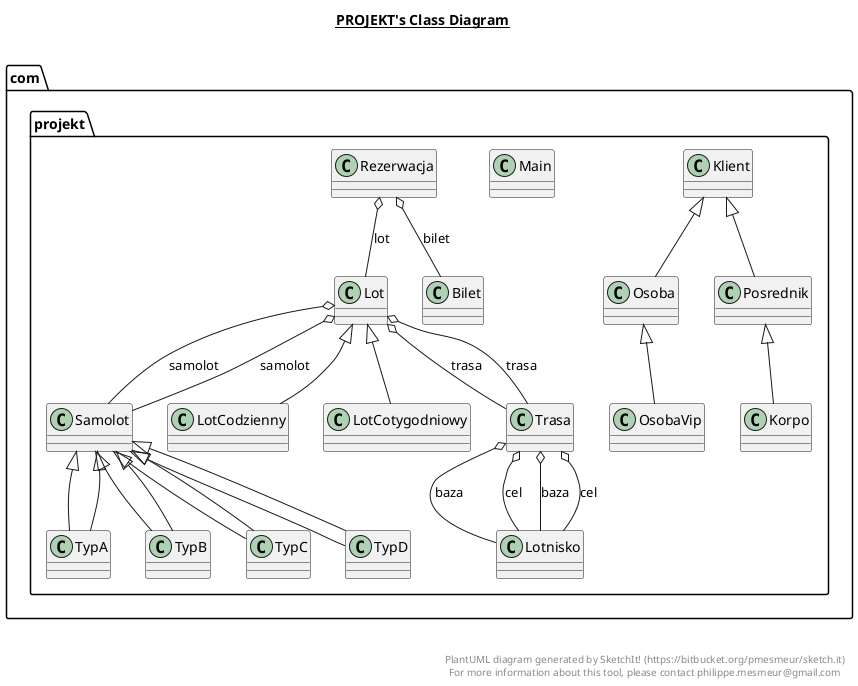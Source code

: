 @startuml

title __PROJEKT's Class Diagram__\n

  namespace com.projekt {
    class com.projekt.Bilet {
    }
  }
  

  namespace com.projekt {
    class com.projekt.Klient {
    }
  }
  

  namespace com.projekt {
    class com.projekt.Korpo {
    }
  }
  

  namespace com.projekt {
    class com.projekt.Lot {
    }
  }
  

  namespace com.projekt {
    class com.projekt.Lot {
    }
  }
  

  namespace com.projekt {
    class com.projekt.LotCodzienny {
    }
  }
  

  namespace com.projekt {
    class com.projekt.LotCotygodniowy {
    }
  }
  

  namespace com.projekt {
    class com.projekt.Lotnisko {
    }
  }
  

  namespace com.projekt {
    class com.projekt.Main {
    }
  }
  

  namespace com.projekt {
    class com.projekt.Main {
    }
  }
  

  namespace com.projekt {
    class com.projekt.Osoba {
    }
  }
  

  namespace com.projekt {
    class com.projekt.OsobaVip {
    }
  }
  

  namespace com.projekt {
    class com.projekt.Posrednik {
    }
  }
  

  namespace com.projekt {
    class com.projekt.Rezerwacja {
    }
  }
  

  namespace com.projekt {
    class com.projekt.Samolot {
    }
  }
  

  namespace com.projekt {
    class com.projekt.Samolot {
    }
  }
  

  namespace com.projekt {
    class com.projekt.Trasa {
    }
  }
  

  namespace com.projekt {
    class com.projekt.Trasa {
    }
  }
  

  namespace com.projekt {
    class com.projekt.TypA {
    }
  }
  

  namespace com.projekt {
    class com.projekt.TypA {
    }
  }
  

  namespace com.projekt {
    class com.projekt.TypB {
    }
  }
  

  namespace com.projekt {
    class com.projekt.TypB {
    }
  }
  

  namespace com.projekt {
    class com.projekt.TypC {
    }
  }
  

  namespace com.projekt {
    class com.projekt.TypC {
    }
  }
  

  namespace com.projekt {
    class com.projekt.TypD {
    }
  }
  

  namespace com.projekt {
    class com.projekt.TypD {
    }
  }
  

  com.projekt.Korpo -up-|> com.projekt.Posrednik
  com.projekt.Lot o-- com.projekt.Samolot : samolot
  com.projekt.Lot o-- com.projekt.Trasa : trasa
  com.projekt.Lot o-- com.projekt.Samolot : samolot
  com.projekt.Lot o-- com.projekt.Trasa : trasa
  com.projekt.LotCodzienny -up-|> com.projekt.Lot
  com.projekt.LotCotygodniowy -up-|> com.projekt.Lot
  com.projekt.Osoba -up-|> com.projekt.Klient
  com.projekt.OsobaVip -up-|> com.projekt.Osoba
  com.projekt.Posrednik -up-|> com.projekt.Klient
  com.projekt.Rezerwacja o-- com.projekt.Bilet : bilet
  com.projekt.Rezerwacja o-- com.projekt.Lot : lot
  com.projekt.Trasa o-- com.projekt.Lotnisko : baza
  com.projekt.Trasa o-- com.projekt.Lotnisko : cel
  com.projekt.Trasa o-- com.projekt.Lotnisko : baza
  com.projekt.Trasa o-- com.projekt.Lotnisko : cel
  com.projekt.TypA -up-|> com.projekt.Samolot
  com.projekt.TypA -up-|> com.projekt.Samolot
  com.projekt.TypB -up-|> com.projekt.Samolot
  com.projekt.TypB -up-|> com.projekt.Samolot
  com.projekt.TypC -up-|> com.projekt.Samolot
  com.projekt.TypC -up-|> com.projekt.Samolot
  com.projekt.TypD -up-|> com.projekt.Samolot
  com.projekt.TypD -up-|> com.projekt.Samolot


right footer


PlantUML diagram generated by SketchIt! (https://bitbucket.org/pmesmeur/sketch.it)
For more information about this tool, please contact philippe.mesmeur@gmail.com
endfooter

@enduml
